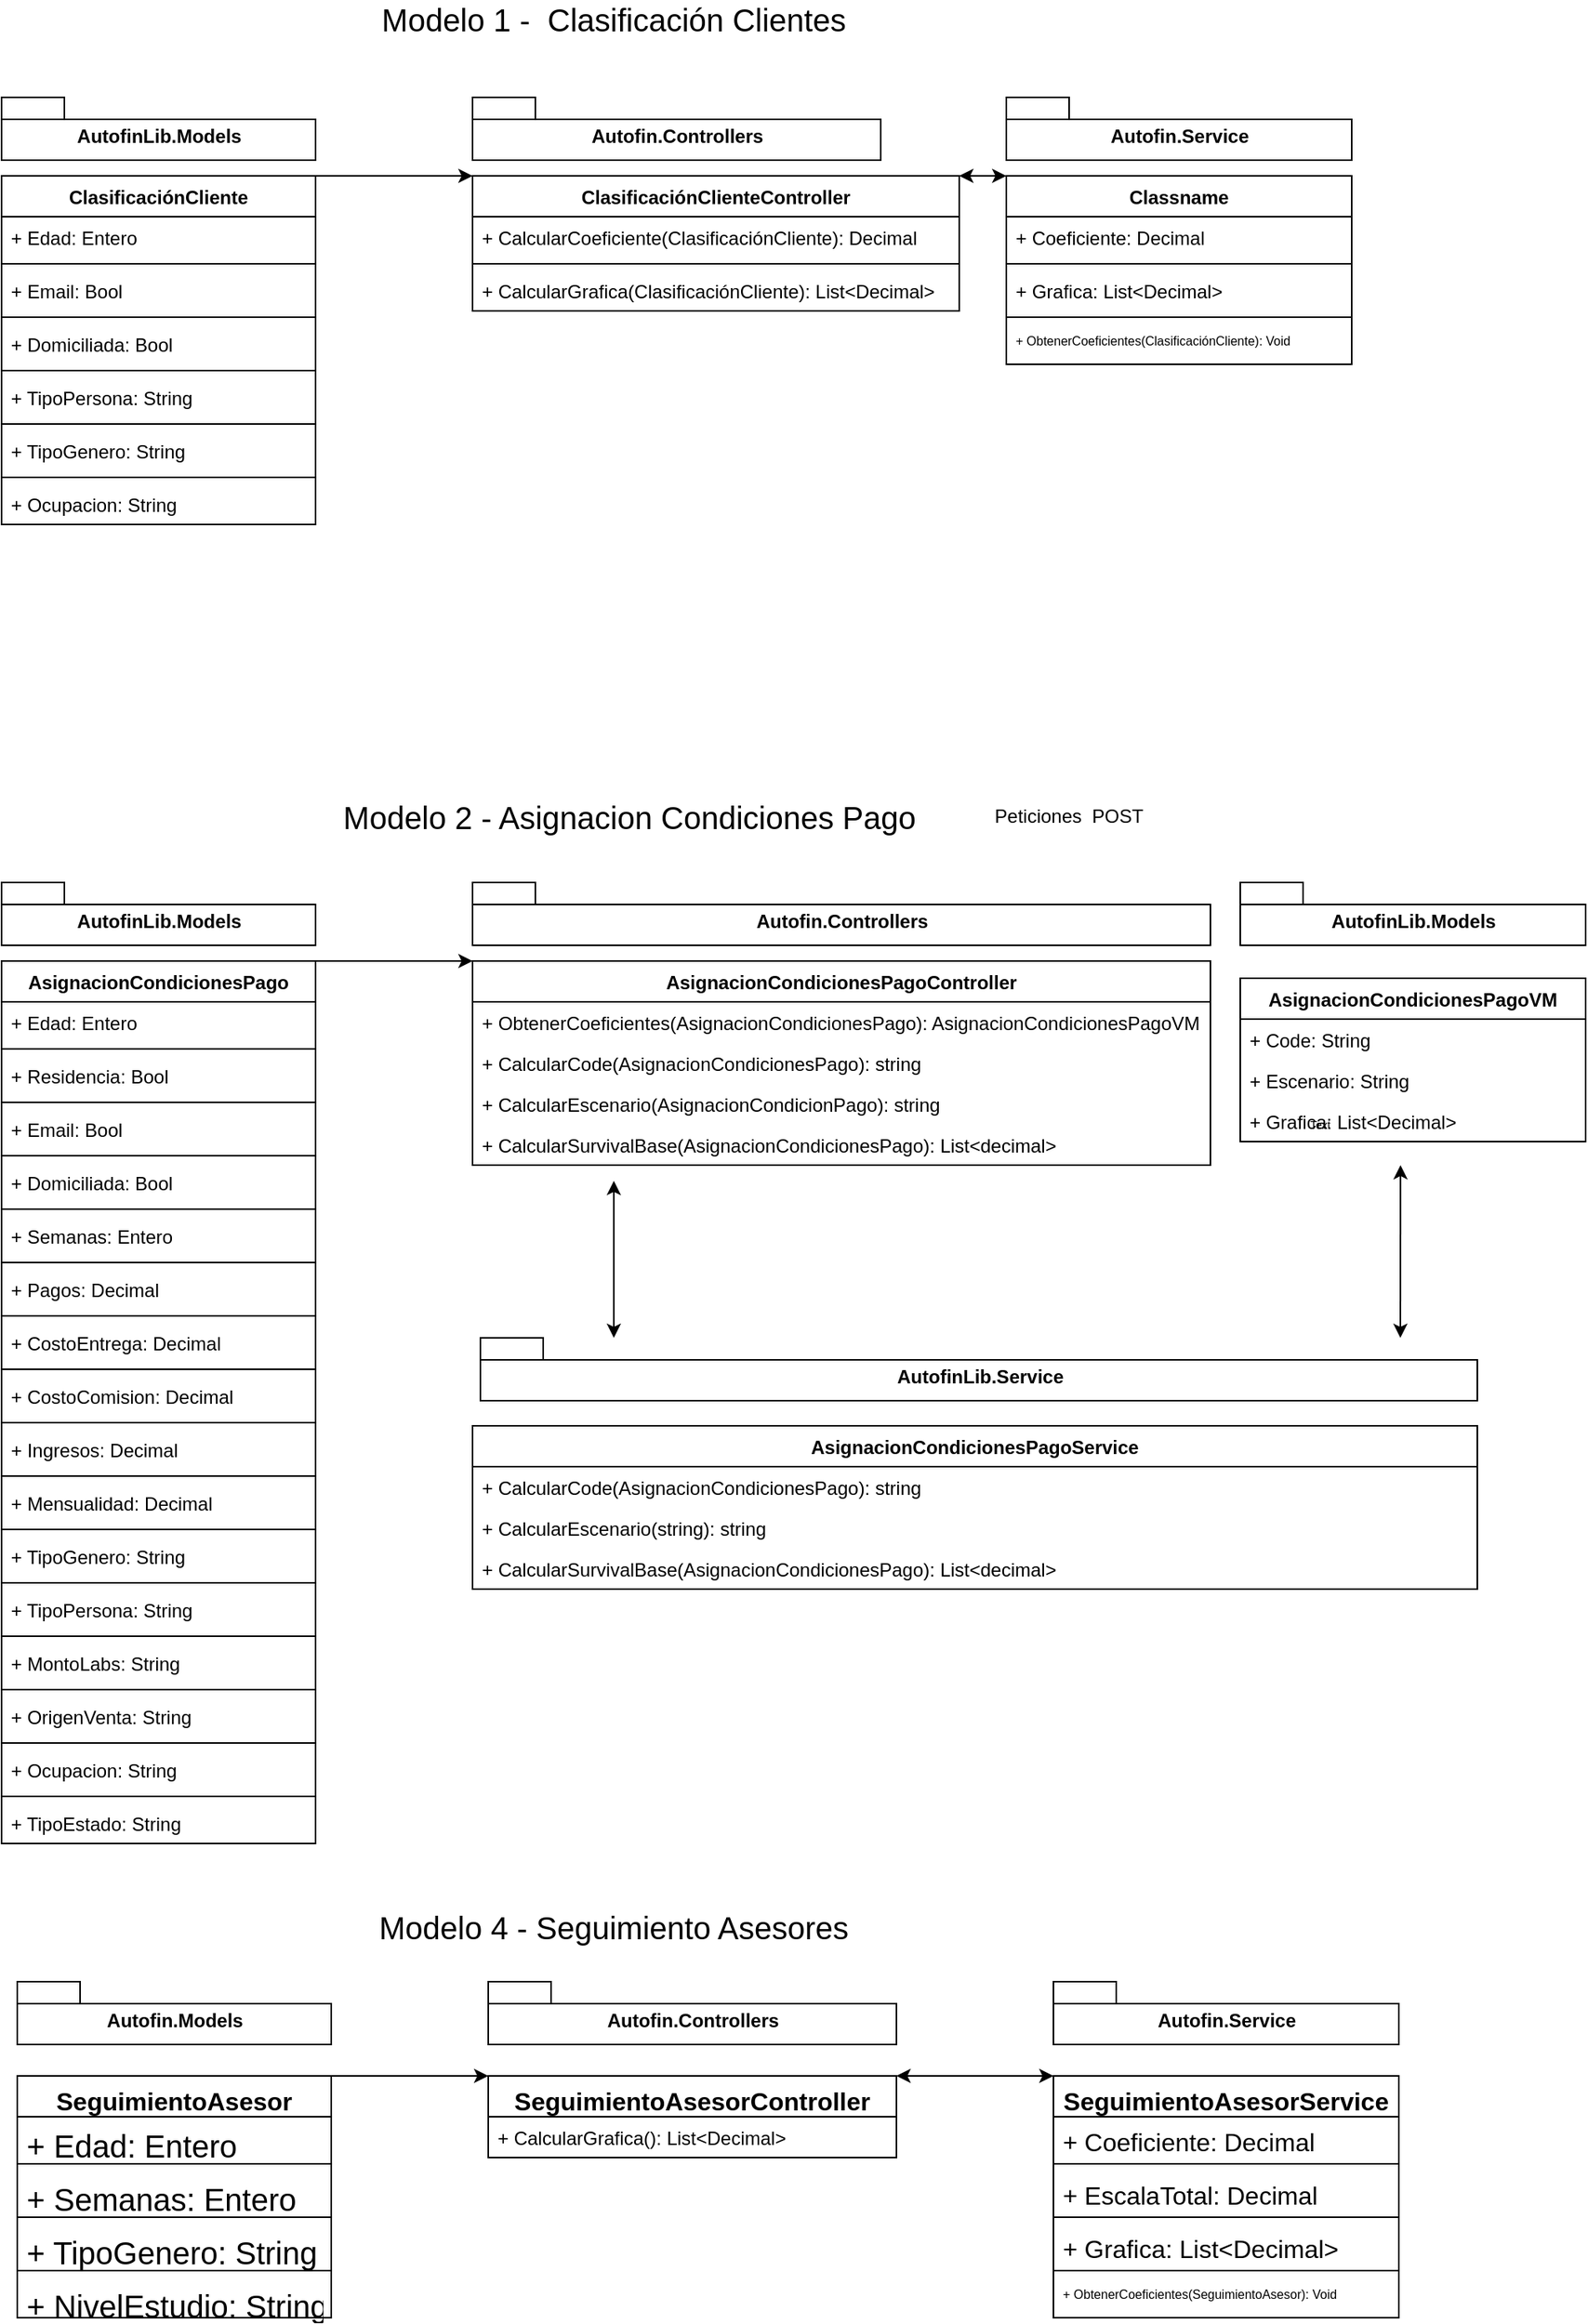 <mxfile version="20.7.4" type="github"><diagram name="Page-1" id="c4acf3e9-155e-7222-9cf6-157b1a14988f"><mxGraphModel dx="1313" dy="1798" grid="1" gridSize="10" guides="1" tooltips="1" connect="1" arrows="1" fold="1" page="1" pageScale="1" pageWidth="850" pageHeight="1100" background="none" math="0" shadow="0"><root><mxCell id="0"/><mxCell id="1" parent="0"/><mxCell id="gz-ELiUKS7A_Bemjx15V-2" value="AsignacionCondicionesPago" style="swimlane;fontStyle=1;align=center;verticalAlign=top;childLayout=stackLayout;horizontal=1;startSize=26;horizontalStack=0;resizeParent=1;resizeParentMax=0;resizeLast=0;collapsible=1;marginBottom=0;" parent="1" vertex="1"><mxGeometry x="10" y="-450" width="200" height="562" as="geometry"/></mxCell><mxCell id="gz-ELiUKS7A_Bemjx15V-3" value="+ Edad: Entero" style="text;strokeColor=none;fillColor=none;align=left;verticalAlign=top;spacingLeft=4;spacingRight=4;overflow=hidden;rotatable=0;points=[[0,0.5],[1,0.5]];portConstraint=eastwest;" parent="gz-ELiUKS7A_Bemjx15V-2" vertex="1"><mxGeometry y="26" width="200" height="26" as="geometry"/></mxCell><mxCell id="gz-ELiUKS7A_Bemjx15V-4" value="" style="line;strokeWidth=1;fillColor=none;align=left;verticalAlign=middle;spacingTop=-1;spacingLeft=3;spacingRight=3;rotatable=0;labelPosition=right;points=[];portConstraint=eastwest;strokeColor=inherit;" parent="gz-ELiUKS7A_Bemjx15V-2" vertex="1"><mxGeometry y="52" width="200" height="8" as="geometry"/></mxCell><mxCell id="gz-ELiUKS7A_Bemjx15V-5" value="+ Residencia: Bool" style="text;strokeColor=none;fillColor=none;align=left;verticalAlign=top;spacingLeft=4;spacingRight=4;overflow=hidden;rotatable=0;points=[[0,0.5],[1,0.5]];portConstraint=eastwest;" parent="gz-ELiUKS7A_Bemjx15V-2" vertex="1"><mxGeometry y="60" width="200" height="26" as="geometry"/></mxCell><mxCell id="gz-ELiUKS7A_Bemjx15V-8" value="" style="line;strokeWidth=1;fillColor=none;align=left;verticalAlign=middle;spacingTop=-1;spacingLeft=3;spacingRight=3;rotatable=0;labelPosition=right;points=[];portConstraint=eastwest;strokeColor=inherit;" parent="gz-ELiUKS7A_Bemjx15V-2" vertex="1"><mxGeometry y="86" width="200" height="8" as="geometry"/></mxCell><mxCell id="gz-ELiUKS7A_Bemjx15V-7" value="+ Email: Bool&#xA;" style="text;strokeColor=none;fillColor=none;align=left;verticalAlign=top;spacingLeft=4;spacingRight=4;overflow=hidden;rotatable=0;points=[[0,0.5],[1,0.5]];portConstraint=eastwest;" parent="gz-ELiUKS7A_Bemjx15V-2" vertex="1"><mxGeometry y="94" width="200" height="26" as="geometry"/></mxCell><mxCell id="gz-ELiUKS7A_Bemjx15V-10" value="" style="line;strokeWidth=1;fillColor=none;align=left;verticalAlign=middle;spacingTop=-1;spacingLeft=3;spacingRight=3;rotatable=0;labelPosition=right;points=[];portConstraint=eastwest;strokeColor=inherit;" parent="gz-ELiUKS7A_Bemjx15V-2" vertex="1"><mxGeometry y="120" width="200" height="8" as="geometry"/></mxCell><mxCell id="gz-ELiUKS7A_Bemjx15V-9" value="+ Domiciliada: Bool" style="text;strokeColor=none;fillColor=none;align=left;verticalAlign=top;spacingLeft=4;spacingRight=4;overflow=hidden;rotatable=0;points=[[0,0.5],[1,0.5]];portConstraint=eastwest;" parent="gz-ELiUKS7A_Bemjx15V-2" vertex="1"><mxGeometry y="128" width="200" height="26" as="geometry"/></mxCell><mxCell id="gz-ELiUKS7A_Bemjx15V-12" value="" style="line;strokeWidth=1;fillColor=none;align=left;verticalAlign=middle;spacingTop=-1;spacingLeft=3;spacingRight=3;rotatable=0;labelPosition=right;points=[];portConstraint=eastwest;strokeColor=inherit;" parent="gz-ELiUKS7A_Bemjx15V-2" vertex="1"><mxGeometry y="154" width="200" height="8" as="geometry"/></mxCell><mxCell id="gz-ELiUKS7A_Bemjx15V-11" value="+ Semanas: Entero&#xA;" style="text;strokeColor=none;fillColor=none;align=left;verticalAlign=top;spacingLeft=4;spacingRight=4;overflow=hidden;rotatable=0;points=[[0,0.5],[1,0.5]];portConstraint=eastwest;" parent="gz-ELiUKS7A_Bemjx15V-2" vertex="1"><mxGeometry y="162" width="200" height="26" as="geometry"/></mxCell><mxCell id="gz-ELiUKS7A_Bemjx15V-13" value="" style="line;strokeWidth=1;fillColor=none;align=left;verticalAlign=middle;spacingTop=-1;spacingLeft=3;spacingRight=3;rotatable=0;labelPosition=right;points=[];portConstraint=eastwest;strokeColor=inherit;" parent="gz-ELiUKS7A_Bemjx15V-2" vertex="1"><mxGeometry y="188" width="200" height="8" as="geometry"/></mxCell><mxCell id="gz-ELiUKS7A_Bemjx15V-14" value="+ Pagos: Decimal&#xA;" style="text;strokeColor=none;fillColor=none;align=left;verticalAlign=top;spacingLeft=4;spacingRight=4;overflow=hidden;rotatable=0;points=[[0,0.5],[1,0.5]];portConstraint=eastwest;" parent="gz-ELiUKS7A_Bemjx15V-2" vertex="1"><mxGeometry y="196" width="200" height="26" as="geometry"/></mxCell><mxCell id="gz-ELiUKS7A_Bemjx15V-15" value="" style="line;strokeWidth=1;fillColor=none;align=left;verticalAlign=middle;spacingTop=-1;spacingLeft=3;spacingRight=3;rotatable=0;labelPosition=right;points=[];portConstraint=eastwest;strokeColor=inherit;" parent="gz-ELiUKS7A_Bemjx15V-2" vertex="1"><mxGeometry y="222" width="200" height="8" as="geometry"/></mxCell><mxCell id="gz-ELiUKS7A_Bemjx15V-17" value="+ CostoEntrega: Decimal&#xA;" style="text;strokeColor=none;fillColor=none;align=left;verticalAlign=top;spacingLeft=4;spacingRight=4;overflow=hidden;rotatable=0;points=[[0,0.5],[1,0.5]];portConstraint=eastwest;" parent="gz-ELiUKS7A_Bemjx15V-2" vertex="1"><mxGeometry y="230" width="200" height="26" as="geometry"/></mxCell><mxCell id="gz-ELiUKS7A_Bemjx15V-18" value="" style="line;strokeWidth=1;fillColor=none;align=left;verticalAlign=middle;spacingTop=-1;spacingLeft=3;spacingRight=3;rotatable=0;labelPosition=right;points=[];portConstraint=eastwest;strokeColor=inherit;" parent="gz-ELiUKS7A_Bemjx15V-2" vertex="1"><mxGeometry y="256" width="200" height="8" as="geometry"/></mxCell><mxCell id="gz-ELiUKS7A_Bemjx15V-20" value="+ CostoComision: Decimal" style="text;strokeColor=none;fillColor=none;align=left;verticalAlign=top;spacingLeft=4;spacingRight=4;overflow=hidden;rotatable=0;points=[[0,0.5],[1,0.5]];portConstraint=eastwest;" parent="gz-ELiUKS7A_Bemjx15V-2" vertex="1"><mxGeometry y="264" width="200" height="26" as="geometry"/></mxCell><mxCell id="gz-ELiUKS7A_Bemjx15V-21" value="" style="line;strokeWidth=1;fillColor=none;align=left;verticalAlign=middle;spacingTop=-1;spacingLeft=3;spacingRight=3;rotatable=0;labelPosition=right;points=[];portConstraint=eastwest;strokeColor=inherit;" parent="gz-ELiUKS7A_Bemjx15V-2" vertex="1"><mxGeometry y="290" width="200" height="8" as="geometry"/></mxCell><mxCell id="gz-ELiUKS7A_Bemjx15V-23" value="+ Ingresos: Decimal" style="text;strokeColor=none;fillColor=none;align=left;verticalAlign=top;spacingLeft=4;spacingRight=4;overflow=hidden;rotatable=0;points=[[0,0.5],[1,0.5]];portConstraint=eastwest;" parent="gz-ELiUKS7A_Bemjx15V-2" vertex="1"><mxGeometry y="298" width="200" height="26" as="geometry"/></mxCell><mxCell id="gz-ELiUKS7A_Bemjx15V-24" value="" style="line;strokeWidth=1;fillColor=none;align=left;verticalAlign=middle;spacingTop=-1;spacingLeft=3;spacingRight=3;rotatable=0;labelPosition=right;points=[];portConstraint=eastwest;strokeColor=inherit;" parent="gz-ELiUKS7A_Bemjx15V-2" vertex="1"><mxGeometry y="324" width="200" height="8" as="geometry"/></mxCell><mxCell id="gz-ELiUKS7A_Bemjx15V-26" value="+ Mensualidad: Decimal&#xA;" style="text;strokeColor=none;fillColor=none;align=left;verticalAlign=top;spacingLeft=4;spacingRight=4;overflow=hidden;rotatable=0;points=[[0,0.5],[1,0.5]];portConstraint=eastwest;" parent="gz-ELiUKS7A_Bemjx15V-2" vertex="1"><mxGeometry y="332" width="200" height="26" as="geometry"/></mxCell><mxCell id="gz-ELiUKS7A_Bemjx15V-28" value="" style="line;strokeWidth=1;fillColor=none;align=left;verticalAlign=middle;spacingTop=-1;spacingLeft=3;spacingRight=3;rotatable=0;labelPosition=right;points=[];portConstraint=eastwest;strokeColor=inherit;" parent="gz-ELiUKS7A_Bemjx15V-2" vertex="1"><mxGeometry y="358" width="200" height="8" as="geometry"/></mxCell><mxCell id="gz-ELiUKS7A_Bemjx15V-29" value="+ TipoGenero: String" style="text;strokeColor=none;fillColor=none;align=left;verticalAlign=top;spacingLeft=4;spacingRight=4;overflow=hidden;rotatable=0;points=[[0,0.5],[1,0.5]];portConstraint=eastwest;" parent="gz-ELiUKS7A_Bemjx15V-2" vertex="1"><mxGeometry y="366" width="200" height="26" as="geometry"/></mxCell><mxCell id="gz-ELiUKS7A_Bemjx15V-30" value="" style="line;strokeWidth=1;fillColor=none;align=left;verticalAlign=middle;spacingTop=-1;spacingLeft=3;spacingRight=3;rotatable=0;labelPosition=right;points=[];portConstraint=eastwest;strokeColor=inherit;" parent="gz-ELiUKS7A_Bemjx15V-2" vertex="1"><mxGeometry y="392" width="200" height="8" as="geometry"/></mxCell><mxCell id="gz-ELiUKS7A_Bemjx15V-31" value="+ TipoPersona: String&#xA;" style="text;strokeColor=none;fillColor=none;align=left;verticalAlign=top;spacingLeft=4;spacingRight=4;overflow=hidden;rotatable=0;points=[[0,0.5],[1,0.5]];portConstraint=eastwest;" parent="gz-ELiUKS7A_Bemjx15V-2" vertex="1"><mxGeometry y="400" width="200" height="26" as="geometry"/></mxCell><mxCell id="gz-ELiUKS7A_Bemjx15V-32" value="" style="line;strokeWidth=1;fillColor=none;align=left;verticalAlign=middle;spacingTop=-1;spacingLeft=3;spacingRight=3;rotatable=0;labelPosition=right;points=[];portConstraint=eastwest;strokeColor=inherit;" parent="gz-ELiUKS7A_Bemjx15V-2" vertex="1"><mxGeometry y="426" width="200" height="8" as="geometry"/></mxCell><mxCell id="gz-ELiUKS7A_Bemjx15V-33" value="+ MontoLabs: String" style="text;strokeColor=none;fillColor=none;align=left;verticalAlign=top;spacingLeft=4;spacingRight=4;overflow=hidden;rotatable=0;points=[[0,0.5],[1,0.5]];portConstraint=eastwest;" parent="gz-ELiUKS7A_Bemjx15V-2" vertex="1"><mxGeometry y="434" width="200" height="26" as="geometry"/></mxCell><mxCell id="gz-ELiUKS7A_Bemjx15V-35" value="" style="line;strokeWidth=1;fillColor=none;align=left;verticalAlign=middle;spacingTop=-1;spacingLeft=3;spacingRight=3;rotatable=0;labelPosition=right;points=[];portConstraint=eastwest;strokeColor=inherit;" parent="gz-ELiUKS7A_Bemjx15V-2" vertex="1"><mxGeometry y="460" width="200" height="8" as="geometry"/></mxCell><mxCell id="gz-ELiUKS7A_Bemjx15V-36" value="+ OrigenVenta: String&#xA;" style="text;strokeColor=none;fillColor=none;align=left;verticalAlign=top;spacingLeft=4;spacingRight=4;overflow=hidden;rotatable=0;points=[[0,0.5],[1,0.5]];portConstraint=eastwest;" parent="gz-ELiUKS7A_Bemjx15V-2" vertex="1"><mxGeometry y="468" width="200" height="26" as="geometry"/></mxCell><mxCell id="gz-ELiUKS7A_Bemjx15V-37" value="" style="line;strokeWidth=1;fillColor=none;align=left;verticalAlign=middle;spacingTop=-1;spacingLeft=3;spacingRight=3;rotatable=0;labelPosition=right;points=[];portConstraint=eastwest;strokeColor=inherit;" parent="gz-ELiUKS7A_Bemjx15V-2" vertex="1"><mxGeometry y="494" width="200" height="8" as="geometry"/></mxCell><mxCell id="gz-ELiUKS7A_Bemjx15V-38" value="+ Ocupacion: String" style="text;strokeColor=none;fillColor=none;align=left;verticalAlign=top;spacingLeft=4;spacingRight=4;overflow=hidden;rotatable=0;points=[[0,0.5],[1,0.5]];portConstraint=eastwest;" parent="gz-ELiUKS7A_Bemjx15V-2" vertex="1"><mxGeometry y="502" width="200" height="26" as="geometry"/></mxCell><mxCell id="gz-ELiUKS7A_Bemjx15V-39" value="" style="line;strokeWidth=1;fillColor=none;align=left;verticalAlign=middle;spacingTop=-1;spacingLeft=3;spacingRight=3;rotatable=0;labelPosition=right;points=[];portConstraint=eastwest;strokeColor=inherit;" parent="gz-ELiUKS7A_Bemjx15V-2" vertex="1"><mxGeometry y="528" width="200" height="8" as="geometry"/></mxCell><mxCell id="gz-ELiUKS7A_Bemjx15V-40" value="+ TipoEstado: String" style="text;strokeColor=none;fillColor=none;align=left;verticalAlign=top;spacingLeft=4;spacingRight=4;overflow=hidden;rotatable=0;points=[[0,0.5],[1,0.5]];portConstraint=eastwest;" parent="gz-ELiUKS7A_Bemjx15V-2" vertex="1"><mxGeometry y="536" width="200" height="26" as="geometry"/></mxCell><mxCell id="gz-ELiUKS7A_Bemjx15V-41" value="&lt;div&gt;AutofinLib.Models&lt;/div&gt;" style="shape=folder;fontStyle=1;spacingTop=10;tabWidth=40;tabHeight=14;tabPosition=left;html=1;" parent="1" vertex="1"><mxGeometry x="10" y="-500" width="200" height="40" as="geometry"/></mxCell><mxCell id="gz-ELiUKS7A_Bemjx15V-42" value="Autofin.Controllers" style="shape=folder;fontStyle=1;spacingTop=10;tabWidth=40;tabHeight=14;tabPosition=left;html=1;" parent="1" vertex="1"><mxGeometry x="310" y="-500" width="470" height="40" as="geometry"/></mxCell><mxCell id="gz-ELiUKS7A_Bemjx15V-43" value="AsignacionCondicionesPagoController" style="swimlane;fontStyle=1;align=center;verticalAlign=top;childLayout=stackLayout;horizontal=1;startSize=26;horizontalStack=0;resizeParent=1;resizeParentMax=0;resizeLast=0;collapsible=1;marginBottom=0;" parent="1" vertex="1"><mxGeometry x="310" y="-450" width="470" height="130" as="geometry"/></mxCell><mxCell id="gz-ELiUKS7A_Bemjx15V-57" value="+ ObtenerCoeficientes(AsignacionCondicionesPago): AsignacionCondicionesPagoVM&#xA;" style="text;strokeColor=none;fillColor=none;align=left;verticalAlign=top;spacingLeft=4;spacingRight=4;overflow=hidden;rotatable=0;points=[[0,0.5],[1,0.5]];portConstraint=eastwest;fontSize=12;" parent="gz-ELiUKS7A_Bemjx15V-43" vertex="1"><mxGeometry y="26" width="470" height="26" as="geometry"/></mxCell><mxCell id="GT3o0XBwuEZ2KJrlj0Gl-8" value="+ CalcularCode(AsignacionCondicionesPago): string&#xA;" style="text;strokeColor=none;fillColor=none;align=left;verticalAlign=top;spacingLeft=4;spacingRight=4;overflow=hidden;rotatable=0;points=[[0,0.5],[1,0.5]];portConstraint=eastwest;fontSize=12;" vertex="1" parent="gz-ELiUKS7A_Bemjx15V-43"><mxGeometry y="52" width="470" height="26" as="geometry"/></mxCell><mxCell id="GT3o0XBwuEZ2KJrlj0Gl-10" value="+ CalcularEscenario(AsignacionCondicionPago): string" style="text;strokeColor=none;fillColor=none;align=left;verticalAlign=top;spacingLeft=4;spacingRight=4;overflow=hidden;rotatable=0;points=[[0,0.5],[1,0.5]];portConstraint=eastwest;fontSize=12;" vertex="1" parent="gz-ELiUKS7A_Bemjx15V-43"><mxGeometry y="78" width="470" height="26" as="geometry"/></mxCell><mxCell id="GT3o0XBwuEZ2KJrlj0Gl-11" value="+ CalcularSurvivalBase(AsignacionCondicionesPago): List&lt;decimal&gt;" style="text;strokeColor=none;fillColor=none;align=left;verticalAlign=top;spacingLeft=4;spacingRight=4;overflow=hidden;rotatable=0;points=[[0,0.5],[1,0.5]];portConstraint=eastwest;fontSize=12;" vertex="1" parent="gz-ELiUKS7A_Bemjx15V-43"><mxGeometry y="104" width="470" height="26" as="geometry"/></mxCell><mxCell id="gz-ELiUKS7A_Bemjx15V-49" value="&lt;div&gt;AutofinLib.Service&lt;/div&gt;" style="shape=folder;fontStyle=1;spacingTop=10;tabWidth=40;tabHeight=14;tabPosition=left;html=1;" parent="1" vertex="1"><mxGeometry x="315" y="-210" width="635" height="40" as="geometry"/></mxCell><mxCell id="gz-ELiUKS7A_Bemjx15V-50" value="AsignacionCondicionesPagoService&#xA;" style="swimlane;fontStyle=1;align=center;verticalAlign=top;childLayout=stackLayout;horizontal=1;startSize=26;horizontalStack=0;resizeParent=1;resizeParentMax=0;resizeLast=0;collapsible=1;marginBottom=0;" parent="1" vertex="1"><mxGeometry x="310" y="-154" width="640" height="104" as="geometry"/></mxCell><mxCell id="gz-ELiUKS7A_Bemjx15V-44" value="+ CalcularCode(AsignacionCondicionesPago): string&#xA;" style="text;strokeColor=none;fillColor=none;align=left;verticalAlign=top;spacingLeft=4;spacingRight=4;overflow=hidden;rotatable=0;points=[[0,0.5],[1,0.5]];portConstraint=eastwest;" parent="gz-ELiUKS7A_Bemjx15V-50" vertex="1"><mxGeometry y="26" width="640" height="26" as="geometry"/></mxCell><mxCell id="gz-ELiUKS7A_Bemjx15V-46" value="+ CalcularEscenario(string): string" style="text;strokeColor=none;fillColor=none;align=left;verticalAlign=top;spacingLeft=4;spacingRight=4;overflow=hidden;rotatable=0;points=[[0,0.5],[1,0.5]];portConstraint=eastwest;" parent="gz-ELiUKS7A_Bemjx15V-50" vertex="1"><mxGeometry y="52" width="640" height="26" as="geometry"/></mxCell><mxCell id="gz-ELiUKS7A_Bemjx15V-48" value="+ CalcularSurvivalBase(AsignacionCondicionesPago): List&lt;decimal&gt;" style="text;strokeColor=none;fillColor=none;align=left;verticalAlign=top;spacingLeft=4;spacingRight=4;overflow=hidden;rotatable=0;points=[[0,0.5],[1,0.5]];portConstraint=eastwest;" parent="gz-ELiUKS7A_Bemjx15V-50" vertex="1"><mxGeometry y="78" width="640" height="26" as="geometry"/></mxCell><mxCell id="gz-ELiUKS7A_Bemjx15V-58" value="" style="endArrow=classic;html=1;rounded=0;entryX=0;entryY=0;entryDx=0;entryDy=0;exitX=1;exitY=0;exitDx=0;exitDy=0;" parent="1" source="gz-ELiUKS7A_Bemjx15V-2" target="gz-ELiUKS7A_Bemjx15V-43" edge="1"><mxGeometry width="50" height="50" relative="1" as="geometry"><mxPoint x="210" y="-360" as="sourcePoint"/><mxPoint x="260" y="-410" as="targetPoint"/></mxGeometry></mxCell><mxCell id="gz-ELiUKS7A_Bemjx15V-59" value="" style="endArrow=classic;startArrow=classic;html=1;rounded=0;" parent="1" edge="1"><mxGeometry width="50" height="50" relative="1" as="geometry"><mxPoint x="400" y="-310" as="sourcePoint"/><mxPoint x="400" y="-210" as="targetPoint"/></mxGeometry></mxCell><mxCell id="gz-ELiUKS7A_Bemjx15V-61" value="Text" style="text;html=1;strokeColor=none;fillColor=none;align=center;verticalAlign=middle;whiteSpace=wrap;rounded=0;fontSize=7;" parent="1" vertex="1"><mxGeometry x="820" y="-360" width="60" height="30" as="geometry"/></mxCell><mxCell id="gz-ELiUKS7A_Bemjx15V-62" value="&lt;div&gt;&lt;font style=&quot;font-size: 20px;&quot;&gt;Modelo 2 - Asignacion Condiciones Pago&lt;/font&gt;&lt;/div&gt;&lt;div&gt;&lt;font style=&quot;font-size: 20px;&quot;&gt;&lt;br&gt;&lt;/font&gt;&lt;/div&gt;" style="text;html=1;strokeColor=none;fillColor=none;align=center;verticalAlign=middle;whiteSpace=wrap;rounded=0;fontSize=7;" parent="1" vertex="1"><mxGeometry x="50" y="-540" width="720" height="20" as="geometry"/></mxCell><mxCell id="gz-ELiUKS7A_Bemjx15V-63" value="&lt;div&gt;&lt;font style=&quot;font-size: 20px;&quot;&gt;Modelo 1 -&amp;nbsp; Clasificación Clientes&lt;br&gt;&lt;/font&gt;&lt;/div&gt;" style="text;html=1;strokeColor=none;fillColor=none;align=center;verticalAlign=middle;whiteSpace=wrap;rounded=0;fontSize=7;" parent="1" vertex="1"><mxGeometry x="40" y="-1060" width="720" height="20" as="geometry"/></mxCell><mxCell id="gz-ELiUKS7A_Bemjx15V-64" value="&lt;div&gt;AutofinLib.Models&lt;/div&gt;" style="shape=folder;fontStyle=1;spacingTop=10;tabWidth=40;tabHeight=14;tabPosition=left;html=1;" parent="1" vertex="1"><mxGeometry x="10" y="-1000" width="200" height="40" as="geometry"/></mxCell><mxCell id="gz-ELiUKS7A_Bemjx15V-65" value="Autofin.Controllers" style="shape=folder;fontStyle=1;spacingTop=10;tabWidth=40;tabHeight=14;tabPosition=left;html=1;" parent="1" vertex="1"><mxGeometry x="310" y="-1000" width="260" height="40" as="geometry"/></mxCell><mxCell id="gz-ELiUKS7A_Bemjx15V-67" value="Autofin.Service" style="shape=folder;fontStyle=1;spacingTop=10;tabWidth=40;tabHeight=14;tabPosition=left;html=1;" parent="1" vertex="1"><mxGeometry x="650" y="-1000" width="220" height="40" as="geometry"/></mxCell><mxCell id="gz-ELiUKS7A_Bemjx15V-68" value="ClasificaciónCliente" style="swimlane;fontStyle=1;align=center;verticalAlign=top;childLayout=stackLayout;horizontal=1;startSize=26;horizontalStack=0;resizeParent=1;resizeParentMax=0;resizeLast=0;collapsible=1;marginBottom=0;fontSize=12;" parent="1" vertex="1"><mxGeometry x="10" y="-950" width="200" height="222" as="geometry"/></mxCell><mxCell id="gz-ELiUKS7A_Bemjx15V-69" value="+ Edad: Entero" style="text;strokeColor=none;fillColor=none;align=left;verticalAlign=top;spacingLeft=4;spacingRight=4;overflow=hidden;rotatable=0;points=[[0,0.5],[1,0.5]];portConstraint=eastwest;fontSize=12;" parent="gz-ELiUKS7A_Bemjx15V-68" vertex="1"><mxGeometry y="26" width="200" height="26" as="geometry"/></mxCell><mxCell id="gz-ELiUKS7A_Bemjx15V-70" value="" style="line;strokeWidth=1;fillColor=none;align=left;verticalAlign=middle;spacingTop=-1;spacingLeft=3;spacingRight=3;rotatable=0;labelPosition=right;points=[];portConstraint=eastwest;strokeColor=inherit;fontSize=20;" parent="gz-ELiUKS7A_Bemjx15V-68" vertex="1"><mxGeometry y="52" width="200" height="8" as="geometry"/></mxCell><mxCell id="gz-ELiUKS7A_Bemjx15V-71" value="+ Email: Bool&#xA;" style="text;strokeColor=none;fillColor=none;align=left;verticalAlign=top;spacingLeft=4;spacingRight=4;overflow=hidden;rotatable=0;points=[[0,0.5],[1,0.5]];portConstraint=eastwest;fontSize=12;" parent="gz-ELiUKS7A_Bemjx15V-68" vertex="1"><mxGeometry y="60" width="200" height="26" as="geometry"/></mxCell><mxCell id="gz-ELiUKS7A_Bemjx15V-72" value="" style="line;strokeWidth=1;fillColor=none;align=left;verticalAlign=middle;spacingTop=-1;spacingLeft=3;spacingRight=3;rotatable=0;labelPosition=right;points=[];portConstraint=eastwest;strokeColor=inherit;fontSize=12;" parent="gz-ELiUKS7A_Bemjx15V-68" vertex="1"><mxGeometry y="86" width="200" height="8" as="geometry"/></mxCell><mxCell id="gz-ELiUKS7A_Bemjx15V-73" value="+ Domiciliada: Bool&#xA;" style="text;strokeColor=none;fillColor=none;align=left;verticalAlign=top;spacingLeft=4;spacingRight=4;overflow=hidden;rotatable=0;points=[[0,0.5],[1,0.5]];portConstraint=eastwest;fontSize=12;" parent="gz-ELiUKS7A_Bemjx15V-68" vertex="1"><mxGeometry y="94" width="200" height="26" as="geometry"/></mxCell><mxCell id="gz-ELiUKS7A_Bemjx15V-74" value="" style="line;strokeWidth=1;fillColor=none;align=left;verticalAlign=middle;spacingTop=-1;spacingLeft=3;spacingRight=3;rotatable=0;labelPosition=right;points=[];portConstraint=eastwest;strokeColor=inherit;fontSize=12;" parent="gz-ELiUKS7A_Bemjx15V-68" vertex="1"><mxGeometry y="120" width="200" height="8" as="geometry"/></mxCell><mxCell id="gz-ELiUKS7A_Bemjx15V-75" value="+ TipoPersona: String&#xA;" style="text;strokeColor=none;fillColor=none;align=left;verticalAlign=top;spacingLeft=4;spacingRight=4;overflow=hidden;rotatable=0;points=[[0,0.5],[1,0.5]];portConstraint=eastwest;fontSize=12;" parent="gz-ELiUKS7A_Bemjx15V-68" vertex="1"><mxGeometry y="128" width="200" height="26" as="geometry"/></mxCell><mxCell id="gz-ELiUKS7A_Bemjx15V-76" value="" style="line;strokeWidth=1;fillColor=none;align=left;verticalAlign=middle;spacingTop=-1;spacingLeft=3;spacingRight=3;rotatable=0;labelPosition=right;points=[];portConstraint=eastwest;strokeColor=inherit;fontSize=12;" parent="gz-ELiUKS7A_Bemjx15V-68" vertex="1"><mxGeometry y="154" width="200" height="8" as="geometry"/></mxCell><mxCell id="gz-ELiUKS7A_Bemjx15V-77" value="+ TipoGenero: String&#xA;" style="text;strokeColor=none;fillColor=none;align=left;verticalAlign=top;spacingLeft=4;spacingRight=4;overflow=hidden;rotatable=0;points=[[0,0.5],[1,0.5]];portConstraint=eastwest;fontSize=12;" parent="gz-ELiUKS7A_Bemjx15V-68" vertex="1"><mxGeometry y="162" width="200" height="26" as="geometry"/></mxCell><mxCell id="gz-ELiUKS7A_Bemjx15V-78" value="" style="line;strokeWidth=1;fillColor=none;align=left;verticalAlign=middle;spacingTop=-1;spacingLeft=3;spacingRight=3;rotatable=0;labelPosition=right;points=[];portConstraint=eastwest;strokeColor=inherit;fontSize=12;" parent="gz-ELiUKS7A_Bemjx15V-68" vertex="1"><mxGeometry y="188" width="200" height="8" as="geometry"/></mxCell><mxCell id="gz-ELiUKS7A_Bemjx15V-79" value="+ Ocupacion: String&#xA;" style="text;strokeColor=none;fillColor=none;align=left;verticalAlign=top;spacingLeft=4;spacingRight=4;overflow=hidden;rotatable=0;points=[[0,0.5],[1,0.5]];portConstraint=eastwest;fontSize=12;" parent="gz-ELiUKS7A_Bemjx15V-68" vertex="1"><mxGeometry y="196" width="200" height="26" as="geometry"/></mxCell><mxCell id="gz-ELiUKS7A_Bemjx15V-80" value="ClasificaciónClienteController&#xA;" style="swimlane;fontStyle=1;align=center;verticalAlign=top;childLayout=stackLayout;horizontal=1;startSize=26;horizontalStack=0;resizeParent=1;resizeParentMax=0;resizeLast=0;collapsible=1;marginBottom=0;fontSize=12;" parent="1" vertex="1"><mxGeometry x="310" y="-950" width="310" height="86" as="geometry"/></mxCell><mxCell id="gz-ELiUKS7A_Bemjx15V-81" value="+ CalcularCoeficiente(ClasificaciónCliente): Decimal&#xA;" style="text;strokeColor=none;fillColor=none;align=left;verticalAlign=top;spacingLeft=4;spacingRight=4;overflow=hidden;rotatable=0;points=[[0,0.5],[1,0.5]];portConstraint=eastwest;fontSize=12;" parent="gz-ELiUKS7A_Bemjx15V-80" vertex="1"><mxGeometry y="26" width="310" height="26" as="geometry"/></mxCell><mxCell id="gz-ELiUKS7A_Bemjx15V-82" value="" style="line;strokeWidth=1;fillColor=none;align=left;verticalAlign=middle;spacingTop=-1;spacingLeft=3;spacingRight=3;rotatable=0;labelPosition=right;points=[];portConstraint=eastwest;strokeColor=inherit;fontSize=12;" parent="gz-ELiUKS7A_Bemjx15V-80" vertex="1"><mxGeometry y="52" width="310" height="8" as="geometry"/></mxCell><mxCell id="gz-ELiUKS7A_Bemjx15V-83" value="+ CalcularGrafica(ClasificaciónCliente): List&lt;Decimal&gt;&#xA;" style="text;strokeColor=none;fillColor=none;align=left;verticalAlign=top;spacingLeft=4;spacingRight=4;overflow=hidden;rotatable=0;points=[[0,0.5],[1,0.5]];portConstraint=eastwest;fontSize=12;" parent="gz-ELiUKS7A_Bemjx15V-80" vertex="1"><mxGeometry y="60" width="310" height="26" as="geometry"/></mxCell><mxCell id="gz-ELiUKS7A_Bemjx15V-84" value="Classname" style="swimlane;fontStyle=1;align=center;verticalAlign=top;childLayout=stackLayout;horizontal=1;startSize=26;horizontalStack=0;resizeParent=1;resizeParentMax=0;resizeLast=0;collapsible=1;marginBottom=0;fontSize=12;" parent="1" vertex="1"><mxGeometry x="650" y="-950" width="220" height="120" as="geometry"/></mxCell><mxCell id="gz-ELiUKS7A_Bemjx15V-85" value="+ Coeficiente: Decimal&#xA;" style="text;strokeColor=none;fillColor=none;align=left;verticalAlign=top;spacingLeft=4;spacingRight=4;overflow=hidden;rotatable=0;points=[[0,0.5],[1,0.5]];portConstraint=eastwest;fontSize=12;" parent="gz-ELiUKS7A_Bemjx15V-84" vertex="1"><mxGeometry y="26" width="220" height="26" as="geometry"/></mxCell><mxCell id="gz-ELiUKS7A_Bemjx15V-86" value="" style="line;strokeWidth=1;fillColor=none;align=left;verticalAlign=middle;spacingTop=-1;spacingLeft=3;spacingRight=3;rotatable=0;labelPosition=right;points=[];portConstraint=eastwest;strokeColor=inherit;fontSize=12;" parent="gz-ELiUKS7A_Bemjx15V-84" vertex="1"><mxGeometry y="52" width="220" height="8" as="geometry"/></mxCell><mxCell id="gz-ELiUKS7A_Bemjx15V-87" value="+ Grafica: List&lt;Decimal&gt;&#xA;" style="text;strokeColor=none;fillColor=none;align=left;verticalAlign=top;spacingLeft=4;spacingRight=4;overflow=hidden;rotatable=0;points=[[0,0.5],[1,0.5]];portConstraint=eastwest;fontSize=12;" parent="gz-ELiUKS7A_Bemjx15V-84" vertex="1"><mxGeometry y="60" width="220" height="26" as="geometry"/></mxCell><mxCell id="gz-ELiUKS7A_Bemjx15V-88" value="" style="line;strokeWidth=1;fillColor=none;align=left;verticalAlign=middle;spacingTop=-1;spacingLeft=3;spacingRight=3;rotatable=0;labelPosition=right;points=[];portConstraint=eastwest;strokeColor=inherit;fontSize=12;" parent="gz-ELiUKS7A_Bemjx15V-84" vertex="1"><mxGeometry y="86" width="220" height="8" as="geometry"/></mxCell><mxCell id="gz-ELiUKS7A_Bemjx15V-89" value="+ ObtenerCoeficientes(ClasificaciónCliente): Void&#xA;" style="text;strokeColor=none;fillColor=none;align=left;verticalAlign=top;spacingLeft=4;spacingRight=4;overflow=hidden;rotatable=0;points=[[0,0.5],[1,0.5]];portConstraint=eastwest;fontSize=8;" parent="gz-ELiUKS7A_Bemjx15V-84" vertex="1"><mxGeometry y="94" width="220" height="26" as="geometry"/></mxCell><mxCell id="gz-ELiUKS7A_Bemjx15V-90" value="" style="endArrow=classic;html=1;rounded=0;fontSize=8;exitX=1;exitY=0;exitDx=0;exitDy=0;entryX=0;entryY=0;entryDx=0;entryDy=0;" parent="1" source="gz-ELiUKS7A_Bemjx15V-68" target="gz-ELiUKS7A_Bemjx15V-80" edge="1"><mxGeometry width="50" height="50" relative="1" as="geometry"><mxPoint x="400" y="-800" as="sourcePoint"/><mxPoint x="450" y="-850" as="targetPoint"/></mxGeometry></mxCell><mxCell id="gz-ELiUKS7A_Bemjx15V-91" value="" style="endArrow=classic;startArrow=classic;html=1;rounded=0;fontSize=8;entryX=0;entryY=0;entryDx=0;entryDy=0;exitX=1;exitY=0;exitDx=0;exitDy=0;" parent="1" source="gz-ELiUKS7A_Bemjx15V-80" target="gz-ELiUKS7A_Bemjx15V-84" edge="1"><mxGeometry width="50" height="50" relative="1" as="geometry"><mxPoint x="400" y="-800" as="sourcePoint"/><mxPoint x="450" y="-850" as="targetPoint"/></mxGeometry></mxCell><mxCell id="gz-ELiUKS7A_Bemjx15V-92" value="&lt;div style=&quot;font-size: 20px;&quot;&gt;&lt;font style=&quot;font-size: 20px;&quot;&gt;Modelo 4 - Seguimiento Asesores&lt;br&gt;&lt;/font&gt;&lt;div data-ccp-timestamp=&quot;1671640706315&quot;&gt;&lt;table style=&quot;border-collapse:collapse;width:158pt&quot; width=&quot;210&quot;&gt;&lt;colgroup&gt;&lt;col style=&quot;width:48pt&quot; width=&quot;64&quot; span=&quot;2&quot;&gt;&lt;col style=&quot;width:62pt&quot; width=&quot;82&quot;&gt;&lt;/colgroup&gt;&lt;tbody&gt;&lt;tr style=&quot;height:15.0pt&quot; height=&quot;20&quot;&gt;&lt;td style=&quot;width:158pt;height:15.0pt&quot; class=&quot;xl59&quot; colspan=&quot;3&quot; width=&quot;210&quot; height=&quot;20&quot;&gt;&lt;br&gt;&lt;/td&gt;&lt;/tr&gt;&lt;/tbody&gt;&lt;/table&gt;&lt;/div&gt;&lt;/div&gt;&lt;div style=&quot;font-size: 20px;&quot;&gt;&lt;font style=&quot;font-size: 20px;&quot;&gt;&lt;br&gt;&lt;/font&gt;&lt;/div&gt;" style="text;html=1;strokeColor=none;fillColor=none;align=center;verticalAlign=middle;whiteSpace=wrap;rounded=0;fontSize=7;" parent="1" vertex="1"><mxGeometry x="40" y="180" width="720" height="20" as="geometry"/></mxCell><mxCell id="gz-ELiUKS7A_Bemjx15V-93" value="Autofin.Models" style="shape=folder;fontStyle=1;spacingTop=10;tabWidth=40;tabHeight=14;tabPosition=left;html=1;" parent="1" vertex="1"><mxGeometry x="20" y="200" width="200" height="40" as="geometry"/></mxCell><mxCell id="gz-ELiUKS7A_Bemjx15V-94" value="Autofin.Controllers" style="shape=folder;fontStyle=1;spacingTop=10;tabWidth=40;tabHeight=14;tabPosition=left;html=1;" parent="1" vertex="1"><mxGeometry x="320" y="200" width="260" height="40" as="geometry"/></mxCell><mxCell id="gz-ELiUKS7A_Bemjx15V-95" value="Autofin.Service" style="shape=folder;fontStyle=1;spacingTop=10;tabWidth=40;tabHeight=14;tabPosition=left;html=1;" parent="1" vertex="1"><mxGeometry x="680" y="200" width="220" height="40" as="geometry"/></mxCell><mxCell id="gz-ELiUKS7A_Bemjx15V-96" value="SeguimientoAsesor" style="swimlane;fontStyle=1;align=center;verticalAlign=top;childLayout=stackLayout;horizontal=1;startSize=26;horizontalStack=0;resizeParent=1;resizeParentMax=0;resizeLast=0;collapsible=1;marginBottom=0;fontSize=16;" parent="1" vertex="1"><mxGeometry x="20" y="260" width="200" height="154" as="geometry"/></mxCell><mxCell id="gz-ELiUKS7A_Bemjx15V-97" value="+ Edad: Entero&#xA;" style="text;strokeColor=none;fillColor=none;align=left;verticalAlign=top;spacingLeft=4;spacingRight=4;overflow=hidden;rotatable=0;points=[[0,0.5],[1,0.5]];portConstraint=eastwest;fontSize=20;" parent="gz-ELiUKS7A_Bemjx15V-96" vertex="1"><mxGeometry y="26" width="200" height="26" as="geometry"/></mxCell><mxCell id="gz-ELiUKS7A_Bemjx15V-98" value="" style="line;strokeWidth=1;fillColor=none;align=left;verticalAlign=middle;spacingTop=-1;spacingLeft=3;spacingRight=3;rotatable=0;labelPosition=right;points=[];portConstraint=eastwest;strokeColor=inherit;fontSize=20;" parent="gz-ELiUKS7A_Bemjx15V-96" vertex="1"><mxGeometry y="52" width="200" height="8" as="geometry"/></mxCell><mxCell id="gz-ELiUKS7A_Bemjx15V-99" value="+ Semanas: Entero&#xA;" style="text;strokeColor=none;fillColor=none;align=left;verticalAlign=top;spacingLeft=4;spacingRight=4;overflow=hidden;rotatable=0;points=[[0,0.5],[1,0.5]];portConstraint=eastwest;fontSize=20;" parent="gz-ELiUKS7A_Bemjx15V-96" vertex="1"><mxGeometry y="60" width="200" height="26" as="geometry"/></mxCell><mxCell id="gz-ELiUKS7A_Bemjx15V-100" value="" style="line;strokeWidth=1;fillColor=none;align=left;verticalAlign=middle;spacingTop=-1;spacingLeft=3;spacingRight=3;rotatable=0;labelPosition=right;points=[];portConstraint=eastwest;strokeColor=inherit;fontSize=20;" parent="gz-ELiUKS7A_Bemjx15V-96" vertex="1"><mxGeometry y="86" width="200" height="8" as="geometry"/></mxCell><mxCell id="gz-ELiUKS7A_Bemjx15V-101" value="+ TipoGenero: String&#xA;" style="text;strokeColor=none;fillColor=none;align=left;verticalAlign=top;spacingLeft=4;spacingRight=4;overflow=hidden;rotatable=0;points=[[0,0.5],[1,0.5]];portConstraint=eastwest;fontSize=20;" parent="gz-ELiUKS7A_Bemjx15V-96" vertex="1"><mxGeometry y="94" width="200" height="26" as="geometry"/></mxCell><mxCell id="gz-ELiUKS7A_Bemjx15V-102" value="" style="line;strokeWidth=1;fillColor=none;align=left;verticalAlign=middle;spacingTop=-1;spacingLeft=3;spacingRight=3;rotatable=0;labelPosition=right;points=[];portConstraint=eastwest;strokeColor=inherit;fontSize=20;" parent="gz-ELiUKS7A_Bemjx15V-96" vertex="1"><mxGeometry y="120" width="200" height="8" as="geometry"/></mxCell><mxCell id="gz-ELiUKS7A_Bemjx15V-103" value="+ NivelEstudio: String&#xA;" style="text;strokeColor=none;fillColor=none;align=left;verticalAlign=top;spacingLeft=4;spacingRight=4;overflow=hidden;rotatable=0;points=[[0,0.5],[1,0.5]];portConstraint=eastwest;fontSize=20;" parent="gz-ELiUKS7A_Bemjx15V-96" vertex="1"><mxGeometry y="128" width="200" height="26" as="geometry"/></mxCell><mxCell id="gz-ELiUKS7A_Bemjx15V-104" value="SeguimientoAsesorController" style="swimlane;fontStyle=1;align=center;verticalAlign=top;childLayout=stackLayout;horizontal=1;startSize=26;horizontalStack=0;resizeParent=1;resizeParentMax=0;resizeLast=0;collapsible=1;marginBottom=0;fontSize=16;" parent="1" vertex="1"><mxGeometry x="320" y="260" width="260" height="52" as="geometry"/></mxCell><mxCell id="gz-ELiUKS7A_Bemjx15V-105" value="+ CalcularGrafica(): List&lt;Decimal&gt;&#xA;" style="text;strokeColor=none;fillColor=none;align=left;verticalAlign=top;spacingLeft=4;spacingRight=4;overflow=hidden;rotatable=0;points=[[0,0.5],[1,0.5]];portConstraint=eastwest;fontSize=12;" parent="gz-ELiUKS7A_Bemjx15V-104" vertex="1"><mxGeometry y="26" width="260" height="26" as="geometry"/></mxCell><mxCell id="gz-ELiUKS7A_Bemjx15V-108" value="SeguimientoAsesorService&#xA;" style="swimlane;fontStyle=1;align=center;verticalAlign=top;childLayout=stackLayout;horizontal=1;startSize=26;horizontalStack=0;resizeParent=1;resizeParentMax=0;resizeLast=0;collapsible=1;marginBottom=0;fontSize=16;" parent="1" vertex="1"><mxGeometry x="680" y="260" width="220" height="154" as="geometry"/></mxCell><mxCell id="gz-ELiUKS7A_Bemjx15V-109" value="+ Coeficiente: Decimal&#xA;" style="text;strokeColor=none;fillColor=none;align=left;verticalAlign=top;spacingLeft=4;spacingRight=4;overflow=hidden;rotatable=0;points=[[0,0.5],[1,0.5]];portConstraint=eastwest;fontSize=16;" parent="gz-ELiUKS7A_Bemjx15V-108" vertex="1"><mxGeometry y="26" width="220" height="26" as="geometry"/></mxCell><mxCell id="gz-ELiUKS7A_Bemjx15V-110" value="" style="line;strokeWidth=1;fillColor=none;align=left;verticalAlign=middle;spacingTop=-1;spacingLeft=3;spacingRight=3;rotatable=0;labelPosition=right;points=[];portConstraint=eastwest;strokeColor=inherit;fontSize=16;" parent="gz-ELiUKS7A_Bemjx15V-108" vertex="1"><mxGeometry y="52" width="220" height="8" as="geometry"/></mxCell><mxCell id="gz-ELiUKS7A_Bemjx15V-111" value="+ EscalaTotal: Decimal&#xA;" style="text;strokeColor=none;fillColor=none;align=left;verticalAlign=top;spacingLeft=4;spacingRight=4;overflow=hidden;rotatable=0;points=[[0,0.5],[1,0.5]];portConstraint=eastwest;fontSize=16;" parent="gz-ELiUKS7A_Bemjx15V-108" vertex="1"><mxGeometry y="60" width="220" height="26" as="geometry"/></mxCell><mxCell id="gz-ELiUKS7A_Bemjx15V-112" value="" style="line;strokeWidth=1;fillColor=none;align=left;verticalAlign=middle;spacingTop=-1;spacingLeft=3;spacingRight=3;rotatable=0;labelPosition=right;points=[];portConstraint=eastwest;strokeColor=inherit;fontSize=16;" parent="gz-ELiUKS7A_Bemjx15V-108" vertex="1"><mxGeometry y="86" width="220" height="8" as="geometry"/></mxCell><mxCell id="gz-ELiUKS7A_Bemjx15V-114" value="+ Grafica: List&lt;Decimal&gt;&#xA;" style="text;strokeColor=none;fillColor=none;align=left;verticalAlign=top;spacingLeft=4;spacingRight=4;overflow=hidden;rotatable=0;points=[[0,0.5],[1,0.5]];portConstraint=eastwest;fontSize=16;" parent="gz-ELiUKS7A_Bemjx15V-108" vertex="1"><mxGeometry y="94" width="220" height="26" as="geometry"/></mxCell><mxCell id="gz-ELiUKS7A_Bemjx15V-115" value="" style="line;strokeWidth=1;fillColor=none;align=left;verticalAlign=middle;spacingTop=-1;spacingLeft=3;spacingRight=3;rotatable=0;labelPosition=right;points=[];portConstraint=eastwest;strokeColor=inherit;fontSize=16;" parent="gz-ELiUKS7A_Bemjx15V-108" vertex="1"><mxGeometry y="120" width="220" height="8" as="geometry"/></mxCell><mxCell id="gz-ELiUKS7A_Bemjx15V-116" value="+ ObtenerCoeficientes(SeguimientoAsesor): Void" style="text;strokeColor=none;fillColor=none;align=left;verticalAlign=top;spacingLeft=4;spacingRight=4;overflow=hidden;rotatable=0;points=[[0,0.5],[1,0.5]];portConstraint=eastwest;fontSize=8;" parent="gz-ELiUKS7A_Bemjx15V-108" vertex="1"><mxGeometry y="128" width="220" height="26" as="geometry"/></mxCell><mxCell id="gz-ELiUKS7A_Bemjx15V-117" value="" style="endArrow=classic;html=1;rounded=0;fontSize=8;exitX=1;exitY=0;exitDx=0;exitDy=0;entryX=0;entryY=0;entryDx=0;entryDy=0;" parent="1" source="gz-ELiUKS7A_Bemjx15V-96" target="gz-ELiUKS7A_Bemjx15V-104" edge="1"><mxGeometry width="50" height="50" relative="1" as="geometry"><mxPoint x="220" y="310" as="sourcePoint"/><mxPoint x="270" y="260" as="targetPoint"/></mxGeometry></mxCell><mxCell id="gz-ELiUKS7A_Bemjx15V-118" value="" style="endArrow=classic;startArrow=classic;html=1;rounded=0;fontSize=8;exitX=1;exitY=0;exitDx=0;exitDy=0;entryX=0;entryY=0;entryDx=0;entryDy=0;" parent="1" source="gz-ELiUKS7A_Bemjx15V-104" target="gz-ELiUKS7A_Bemjx15V-108" edge="1"><mxGeometry width="50" height="50" relative="1" as="geometry"><mxPoint x="580" y="310" as="sourcePoint"/><mxPoint x="630" y="260" as="targetPoint"/></mxGeometry></mxCell><mxCell id="GT3o0XBwuEZ2KJrlj0Gl-1" value="&lt;div&gt;AutofinLib.Models&lt;/div&gt;" style="shape=folder;fontStyle=1;spacingTop=10;tabWidth=40;tabHeight=14;tabPosition=left;html=1;" vertex="1" parent="1"><mxGeometry x="799" y="-500" width="220" height="40" as="geometry"/></mxCell><mxCell id="GT3o0XBwuEZ2KJrlj0Gl-2" value="AsignacionCondicionesPagoVM" style="swimlane;fontStyle=1;align=center;verticalAlign=top;childLayout=stackLayout;horizontal=1;startSize=26;horizontalStack=0;resizeParent=1;resizeParentMax=0;resizeLast=0;collapsible=1;marginBottom=0;" vertex="1" parent="1"><mxGeometry x="799" y="-439" width="220" height="104" as="geometry"/></mxCell><mxCell id="GT3o0XBwuEZ2KJrlj0Gl-3" value="+ Code: String" style="text;strokeColor=none;fillColor=none;align=left;verticalAlign=top;spacingLeft=4;spacingRight=4;overflow=hidden;rotatable=0;points=[[0,0.5],[1,0.5]];portConstraint=eastwest;" vertex="1" parent="GT3o0XBwuEZ2KJrlj0Gl-2"><mxGeometry y="26" width="220" height="26" as="geometry"/></mxCell><mxCell id="gz-ELiUKS7A_Bemjx15V-53" value="+ Escenario: String&#xA;" style="text;strokeColor=none;fillColor=none;align=left;verticalAlign=top;spacingLeft=4;spacingRight=4;overflow=hidden;rotatable=0;points=[[0,0.5],[1,0.5]];portConstraint=eastwest;" parent="GT3o0XBwuEZ2KJrlj0Gl-2" vertex="1"><mxGeometry y="52" width="220" height="26" as="geometry"/></mxCell><mxCell id="gz-ELiUKS7A_Bemjx15V-55" value="+ Grafica: List&lt;Decimal&gt;&#xA;" style="text;strokeColor=none;fillColor=none;align=left;verticalAlign=top;spacingLeft=4;spacingRight=4;overflow=hidden;rotatable=0;points=[[0,0.5],[1,0.5]];portConstraint=eastwest;" parent="GT3o0XBwuEZ2KJrlj0Gl-2" vertex="1"><mxGeometry y="78" width="220" height="26" as="geometry"/></mxCell><mxCell id="GT3o0XBwuEZ2KJrlj0Gl-6" value="" style="endArrow=classic;startArrow=classic;html=1;rounded=0;fontSize=16;entryX=0.464;entryY=1.192;entryDx=0;entryDy=0;entryPerimeter=0;" edge="1" parent="1"><mxGeometry width="50" height="50" relative="1" as="geometry"><mxPoint x="901" y="-210" as="sourcePoint"/><mxPoint x="901.08" y="-320.008" as="targetPoint"/></mxGeometry></mxCell><mxCell id="GT3o0XBwuEZ2KJrlj0Gl-9" value="&lt;div&gt;Peticiones&amp;nbsp; POST&lt;/div&gt;&lt;div&gt;&lt;br&gt;&lt;/div&gt;" style="text;html=1;strokeColor=none;fillColor=none;align=center;verticalAlign=middle;whiteSpace=wrap;rounded=0;fontSize=12;" vertex="1" parent="1"><mxGeometry x="640" y="-550" width="100" height="30" as="geometry"/></mxCell></root></mxGraphModel></diagram></mxfile>